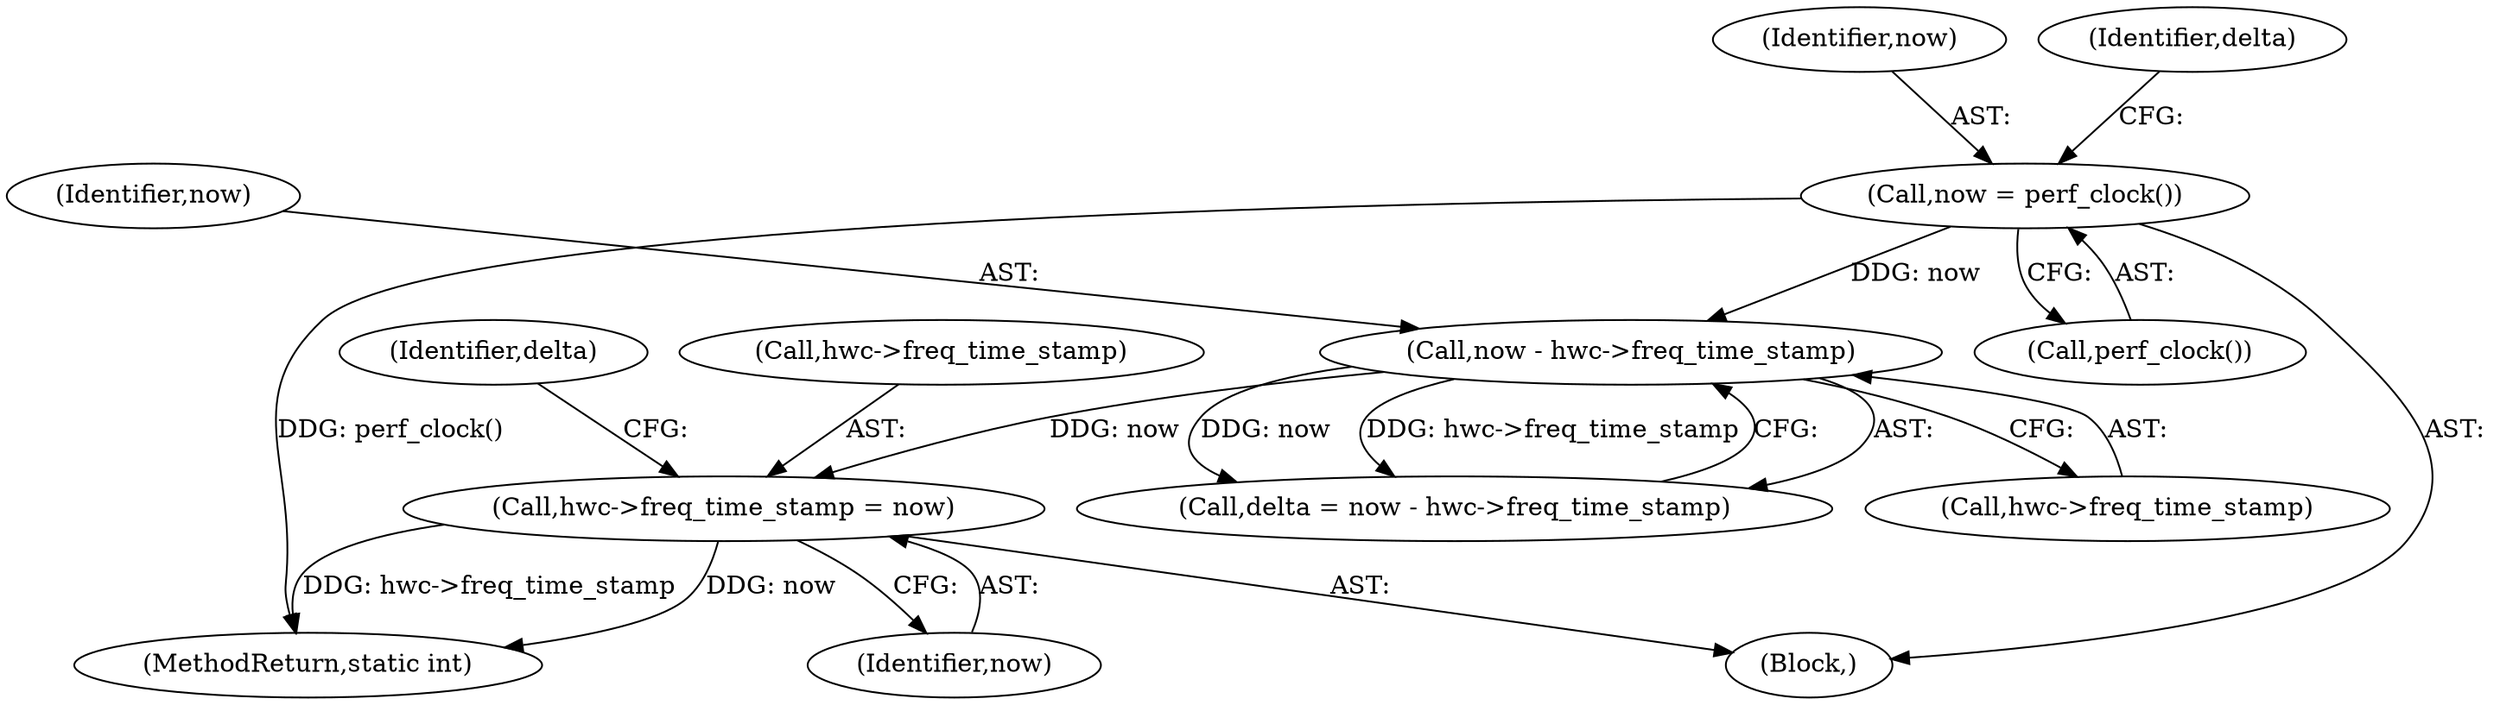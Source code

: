 digraph "0_linux_a8b0ca17b80e92faab46ee7179ba9e99ccb61233_53@pointer" {
"1000181" [label="(Call,hwc->freq_time_stamp = now)"];
"1000176" [label="(Call,now - hwc->freq_time_stamp)"];
"1000170" [label="(Call,now = perf_clock())"];
"1000185" [label="(Identifier,now)"];
"1000168" [label="(Block,)"];
"1000181" [label="(Call,hwc->freq_time_stamp = now)"];
"1000176" [label="(Call,now - hwc->freq_time_stamp)"];
"1000189" [label="(Identifier,delta)"];
"1000177" [label="(Identifier,now)"];
"1000171" [label="(Identifier,now)"];
"1000282" [label="(MethodReturn,static int)"];
"1000174" [label="(Call,delta = now - hwc->freq_time_stamp)"];
"1000178" [label="(Call,hwc->freq_time_stamp)"];
"1000170" [label="(Call,now = perf_clock())"];
"1000172" [label="(Call,perf_clock())"];
"1000175" [label="(Identifier,delta)"];
"1000182" [label="(Call,hwc->freq_time_stamp)"];
"1000181" -> "1000168"  [label="AST: "];
"1000181" -> "1000185"  [label="CFG: "];
"1000182" -> "1000181"  [label="AST: "];
"1000185" -> "1000181"  [label="AST: "];
"1000189" -> "1000181"  [label="CFG: "];
"1000181" -> "1000282"  [label="DDG: now"];
"1000181" -> "1000282"  [label="DDG: hwc->freq_time_stamp"];
"1000176" -> "1000181"  [label="DDG: now"];
"1000176" -> "1000174"  [label="AST: "];
"1000176" -> "1000178"  [label="CFG: "];
"1000177" -> "1000176"  [label="AST: "];
"1000178" -> "1000176"  [label="AST: "];
"1000174" -> "1000176"  [label="CFG: "];
"1000176" -> "1000174"  [label="DDG: now"];
"1000176" -> "1000174"  [label="DDG: hwc->freq_time_stamp"];
"1000170" -> "1000176"  [label="DDG: now"];
"1000170" -> "1000168"  [label="AST: "];
"1000170" -> "1000172"  [label="CFG: "];
"1000171" -> "1000170"  [label="AST: "];
"1000172" -> "1000170"  [label="AST: "];
"1000175" -> "1000170"  [label="CFG: "];
"1000170" -> "1000282"  [label="DDG: perf_clock()"];
}
